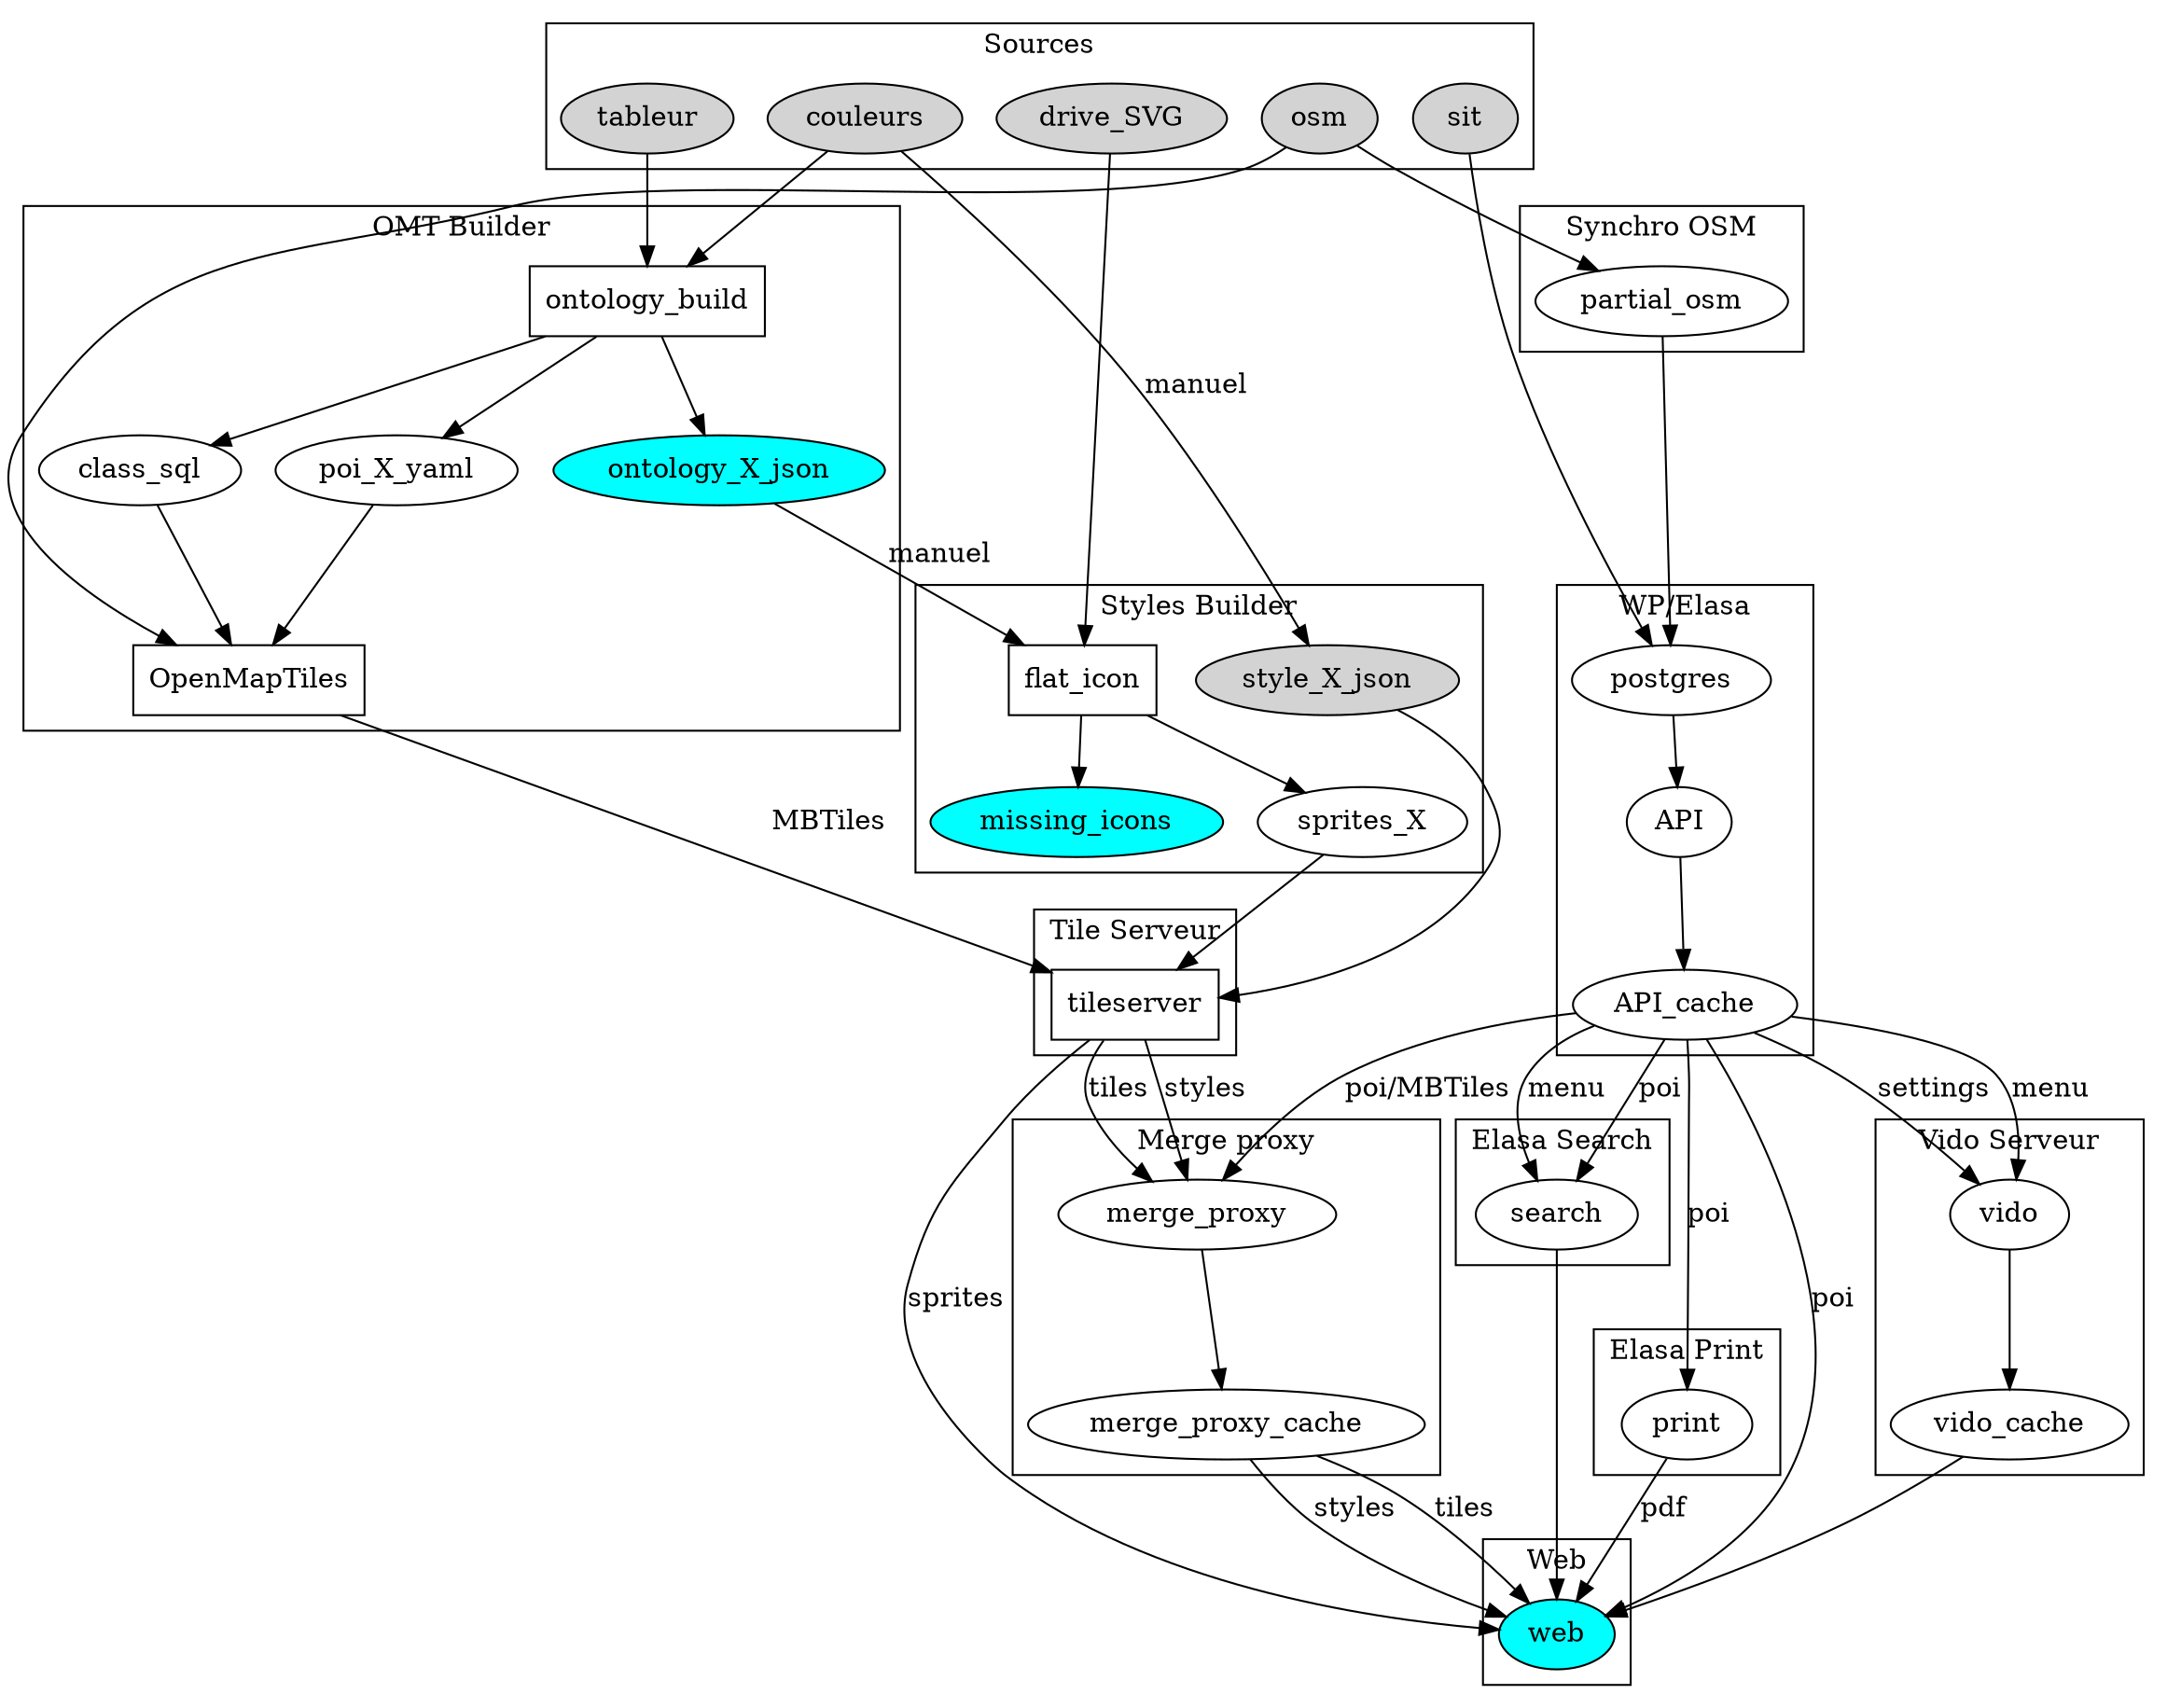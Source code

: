 digraph G {
    subgraph cluster_sources {
        label = "Sources";

        tableur [style=filled]
        couleurs [style=filled]
        drive_SVG [style=filled]
        osm [style=filled]
        sit [style=filled]
    }

    subgraph cluster_data {
        label = "OMT Builder";

        tableur -> ontology_build;
        couleurs -> ontology_build;
        ontology_build -> class_sql;
        ontology_build -> poi_X_yaml;
        ontology_build -> ontology_X_json;
        ontology_X_json [style=filled,fillcolor=cyan];
        class_sql -> OpenMapTiles;
        poi_X_yaml -> OpenMapTiles;
        osm -> OpenMapTiles;

        ontology_build [shape=box]
        OpenMapTiles [shape=box]
    }

    subgraph cluster_style {
        label = "Styles Builder";

        drive_SVG -> flat_icon;

        ontology_X_json -> flat_icon [label=manuel];

        flat_icon -> sprites_X;
        flat_icon -> missing_icons;
        couleurs -> style_X_json [label=manuel];

        flat_icon [shape=box]
        missing_icons [style=filled,fillcolor=cyan]
        couleurs [style=filled]
        style_X_json [style=filled]
    }

    subgraph cluster_tile_serveur {
        label = "Tile Serveur";

        style_X_json -> tileserver;
        sprites_X -> tileserver;
        OpenMapTiles -> tileserver [label=MBTiles];

        tileserver [shape=box]
    }

    subgraph cluster_synchro_osm {
        label = "Synchro OSM";

        osm -> partial_osm;
    }

    subgraph cluster_wp_elasa {
        label = "WP/Elasa";

        sit -> postgres;
        partial_osm -> postgres;
        postgres -> API;

        API -> API_cache;
    }


    subgraph cluster_merge_proxy {
        label = "Merge proxy";

        tileserver -> merge_proxy [label=styles];
        tileserver -> merge_proxy [label=tiles];
        API_cache -> merge_proxy [label="poi/MBTiles"];
        merge_proxy -> merge_proxy_cache;
    }

    subgraph cluster_viso_server {
        label = "Vido Serveur";

        API_cache -> vido [label=settings];
        API_cache -> vido [label=menu];

        vido -> vido_cache;
    }

    subgraph cluster_elasa_search {
        label = "Elasa Search";

        API_cache -> search [label=menu];
        API_cache -> search [label=poi];
    }

    subgraph cluster_elasa_print {
        label = "Elasa Print";

        API_cache -> print [label=poi];
    }

    subgraph cluster_web {
        label = "Web";

        merge_proxy_cache -> web [label=styles];
        merge_proxy_cache -> web [label=tiles];
        tileserver -> web [label=sprites];

        vido_cache -> web;
        API_cache -> web [label=poi];
        search -> web;
        print -> web [label=pdf];

        web [style=filled,fillcolor=cyan]
    }
}
